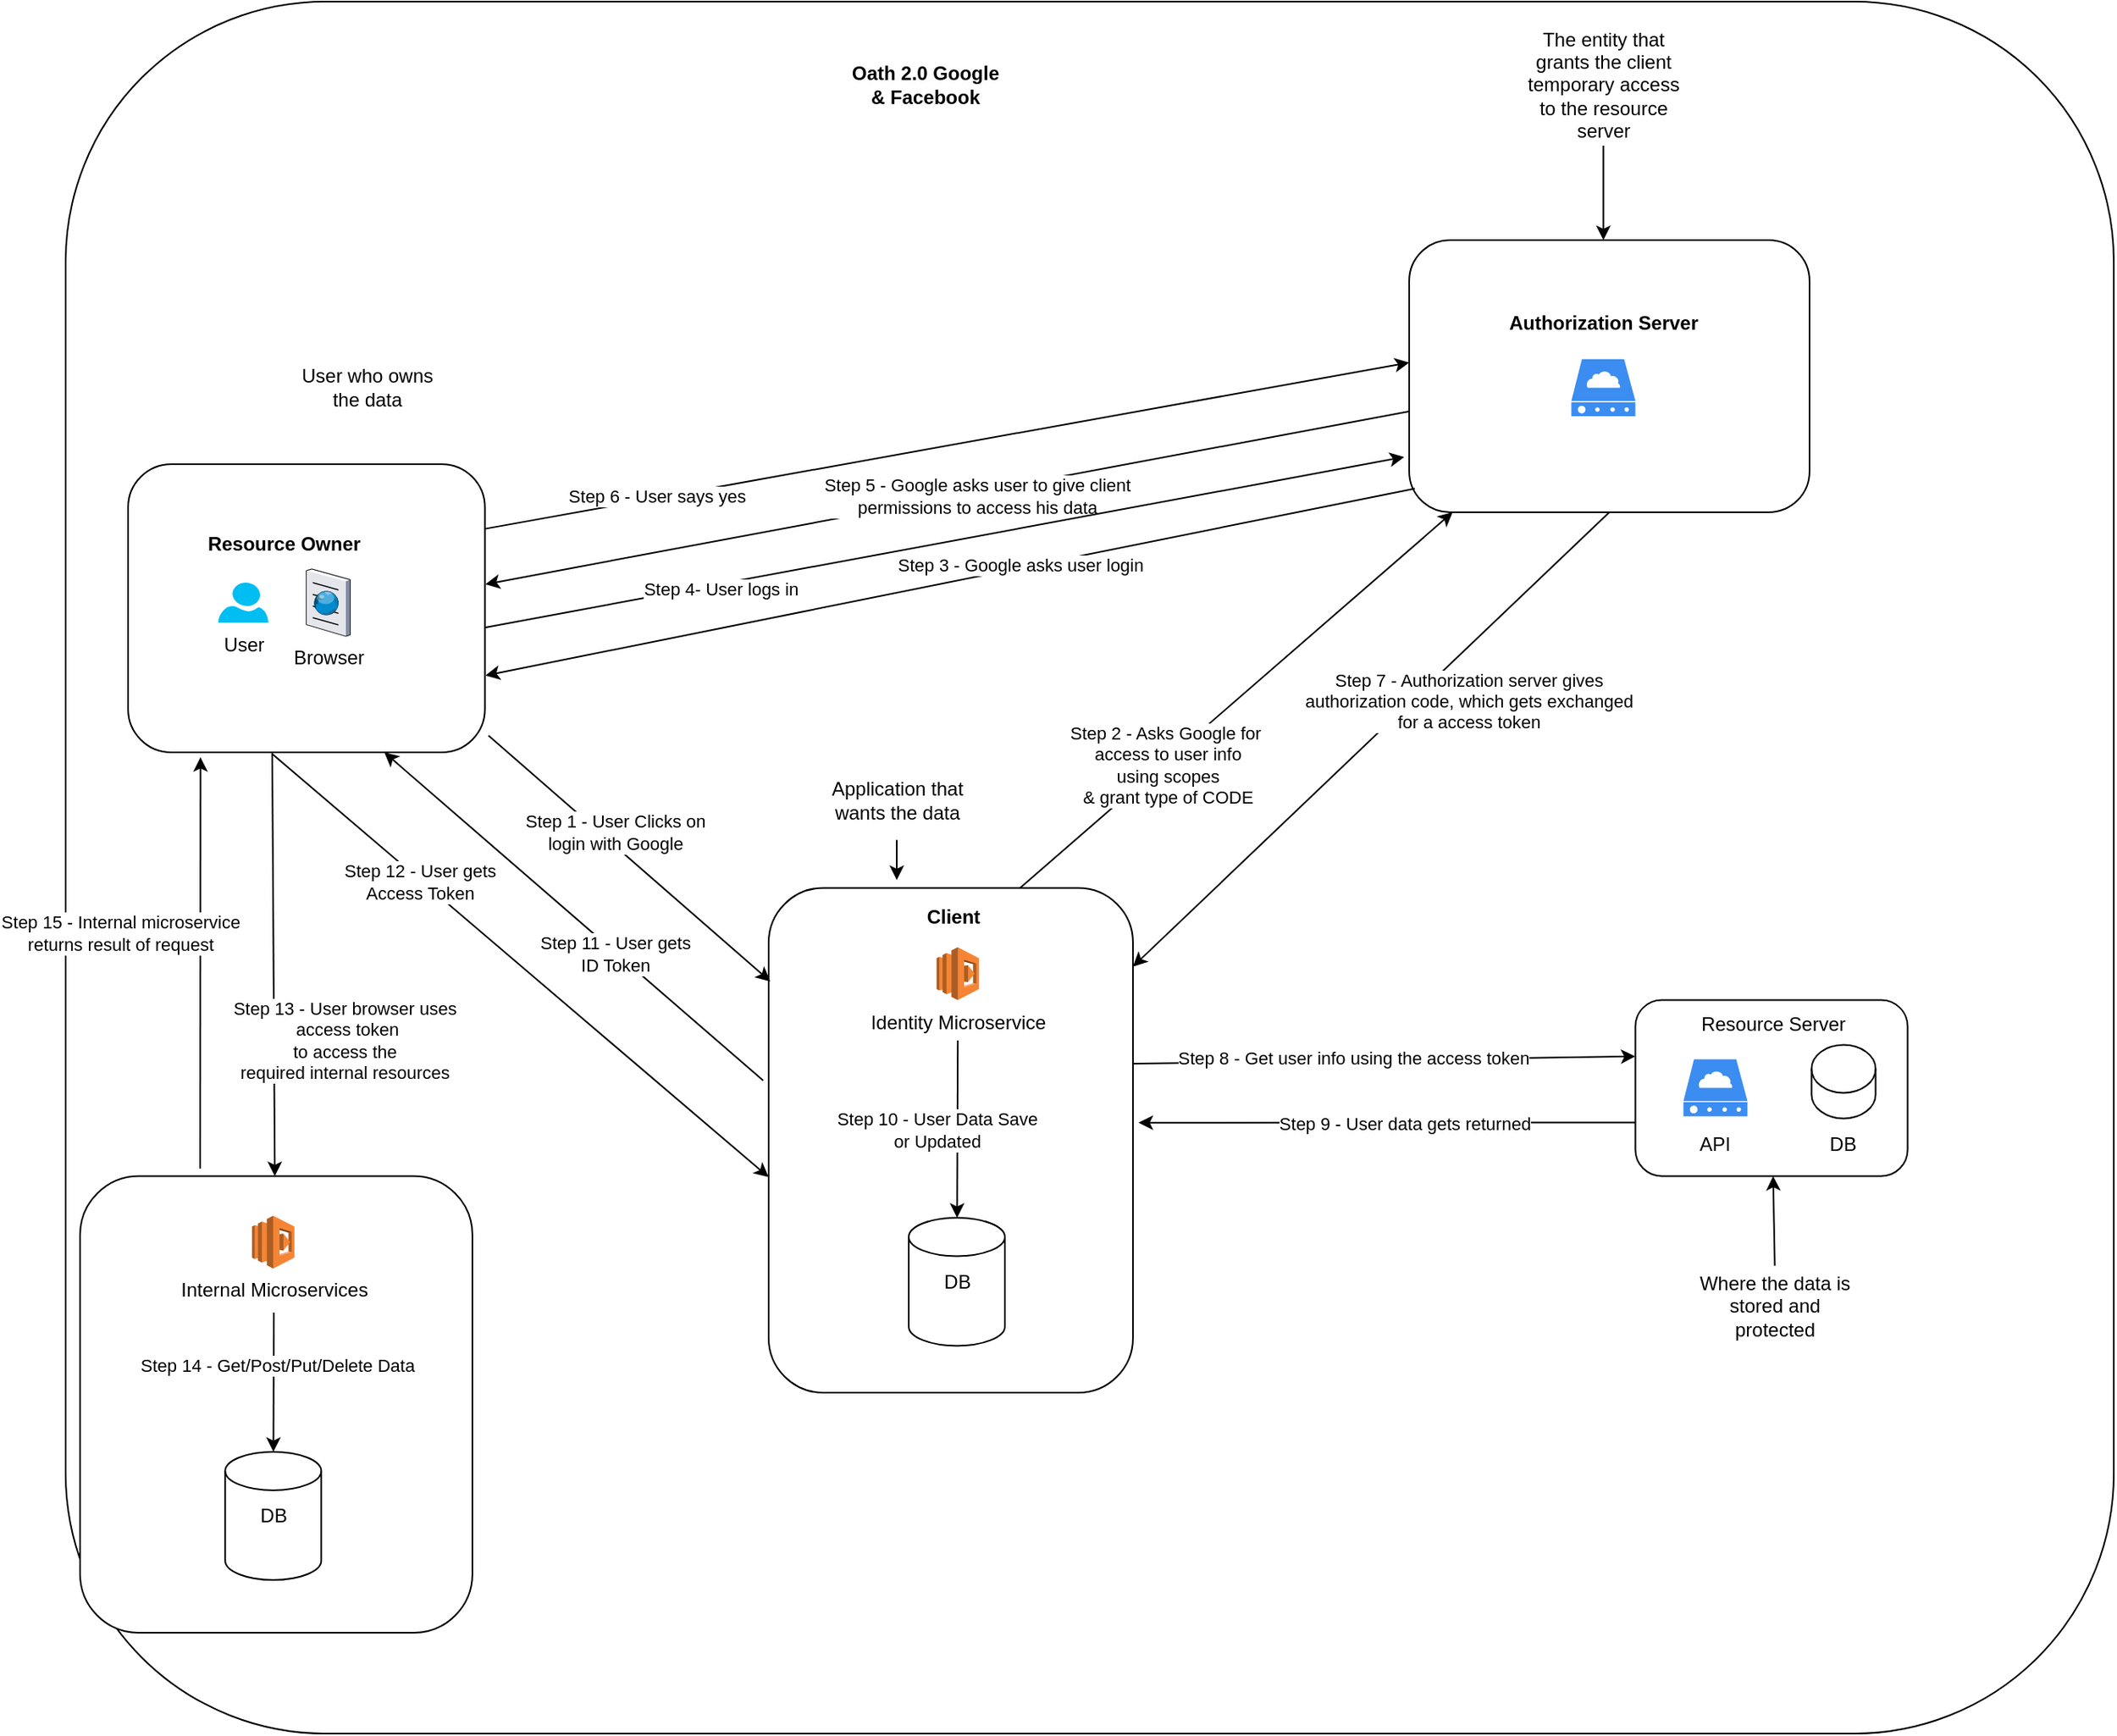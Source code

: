 <mxfile version="13.1.3">
    <diagram id="pUXx-3Z7_ycYUZh1yO9O" name="Page-1">
        <mxGraphModel dx="1046" dy="336" grid="1" gridSize="10" guides="1" tooltips="1" connect="1" arrows="1" fold="1" page="1" pageScale="1" pageWidth="827" pageHeight="1169" math="0" shadow="0">
            <root>
                <mxCell id="0"/>
                <mxCell id="1" parent="0"/>
                <mxCell id="8q8ekwE0IZedJlm-Vp6M-202" value="" style="rounded=1;whiteSpace=wrap;html=1;fillColor=#FFFFFF;" parent="1" vertex="1">
                    <mxGeometry x="210" y="50" width="1279" height="1082" as="geometry"/>
                </mxCell>
                <mxCell id="8q8ekwE0IZedJlm-Vp6M-109" value="" style="rounded=1;whiteSpace=wrap;html=1;fillColor=#FFFFFF;" parent="1" vertex="1">
                    <mxGeometry x="249" y="339" width="222.82" height="180" as="geometry"/>
                </mxCell>
                <mxCell id="8q8ekwE0IZedJlm-Vp6M-103" value="Oath 2.0 Google &amp;amp; Facebook" style="text;html=1;strokeColor=none;fillColor=none;align=center;verticalAlign=middle;whiteSpace=wrap;rounded=0;fontStyle=1" parent="1" vertex="1">
                    <mxGeometry x="696.5" y="92" width="100" height="20" as="geometry"/>
                </mxCell>
                <mxCell id="8q8ekwE0IZedJlm-Vp6M-105" value="Resource Owner" style="text;html=1;strokeColor=none;fillColor=none;align=center;verticalAlign=middle;whiteSpace=wrap;rounded=0;fontStyle=1" parent="1" vertex="1">
                    <mxGeometry x="289" y="379" width="115" height="20" as="geometry"/>
                </mxCell>
                <mxCell id="8q8ekwE0IZedJlm-Vp6M-110" value="" style="rounded=1;whiteSpace=wrap;html=1;fillColor=#FFFFFF;" parent="1" vertex="1">
                    <mxGeometry x="649" y="603.72" width="227.5" height="315.28" as="geometry"/>
                </mxCell>
                <mxCell id="8q8ekwE0IZedJlm-Vp6M-112" value="" style="rounded=1;whiteSpace=wrap;html=1;fillColor=#FFFFFF;" parent="1" vertex="1">
                    <mxGeometry x="1190.25" y="673.72" width="170" height="110" as="geometry"/>
                </mxCell>
                <mxCell id="8q8ekwE0IZedJlm-Vp6M-114" value="User" style="verticalLabelPosition=bottom;html=1;verticalAlign=top;align=center;strokeColor=none;fillColor=#00BEF2;shape=mxgraph.azure.user;" parent="1" vertex="1">
                    <mxGeometry x="305.25" y="412.97" width="31.25" height="25" as="geometry"/>
                </mxCell>
                <mxCell id="8q8ekwE0IZedJlm-Vp6M-120" value="Identity Microservice" style="outlineConnect=0;dashed=0;verticalLabelPosition=bottom;verticalAlign=top;align=center;html=1;shape=mxgraph.aws3.lambda;fillColor=#F58534;gradientColor=none;" parent="1" vertex="1">
                    <mxGeometry x="753.87" y="640.72" width="26.5" height="33" as="geometry"/>
                </mxCell>
                <mxCell id="8q8ekwE0IZedJlm-Vp6M-124" value="Client" style="text;html=1;strokeColor=none;fillColor=none;align=center;verticalAlign=middle;whiteSpace=wrap;rounded=0;fontStyle=1" parent="1" vertex="1">
                    <mxGeometry x="707.25" y="611.72" width="115" height="20" as="geometry"/>
                </mxCell>
                <mxCell id="8q8ekwE0IZedJlm-Vp6M-125" value="Resource Server" style="text;html=1;strokeColor=none;fillColor=none;align=center;verticalAlign=middle;whiteSpace=wrap;rounded=0;" parent="1" vertex="1">
                    <mxGeometry x="1219.25" y="678.72" width="115" height="20" as="geometry"/>
                </mxCell>
                <mxCell id="8q8ekwE0IZedJlm-Vp6M-126" value="" style="html=1;aspect=fixed;strokeColor=none;shadow=0;align=center;verticalAlign=top;fillColor=#3B8DF1;shape=mxgraph.gcp2.cloud_server" parent="1" vertex="1">
                    <mxGeometry x="1220.25" y="710.72" width="40" height="35.6" as="geometry"/>
                </mxCell>
                <mxCell id="8q8ekwE0IZedJlm-Vp6M-127" value="API" style="text;html=1;strokeColor=none;fillColor=none;align=center;verticalAlign=middle;whiteSpace=wrap;rounded=0;" parent="1" vertex="1">
                    <mxGeometry x="1220.25" y="754.22" width="40" height="20" as="geometry"/>
                </mxCell>
                <mxCell id="8q8ekwE0IZedJlm-Vp6M-128" value="" style="shape=cylinder2;whiteSpace=wrap;html=1;boundedLbl=1;backgroundOutline=1;size=15;fillColor=#FFFFFF;" parent="1" vertex="1">
                    <mxGeometry x="1300.25" y="701.72" width="40" height="46" as="geometry"/>
                </mxCell>
                <mxCell id="8q8ekwE0IZedJlm-Vp6M-129" value="DB" style="text;html=1;strokeColor=none;fillColor=none;align=center;verticalAlign=middle;whiteSpace=wrap;rounded=0;" parent="1" vertex="1">
                    <mxGeometry x="1300.25" y="754.22" width="40" height="20" as="geometry"/>
                </mxCell>
                <mxCell id="8q8ekwE0IZedJlm-Vp6M-130" value="User who owns the data" style="text;html=1;strokeColor=none;fillColor=none;align=center;verticalAlign=middle;whiteSpace=wrap;rounded=0;" parent="1" vertex="1">
                    <mxGeometry x="349" y="265.7" width="98.75" height="50" as="geometry"/>
                </mxCell>
                <mxCell id="8q8ekwE0IZedJlm-Vp6M-131" value="" style="endArrow=classic;html=1;entryX=0.5;entryY=0;entryDx=0;entryDy=0;" parent="1" edge="1">
                    <mxGeometry width="50" height="50" relative="1" as="geometry">
                        <mxPoint x="345.315" y="326.7" as="sourcePoint"/>
                        <mxPoint x="345.315" y="326.7" as="targetPoint"/>
                    </mxGeometry>
                </mxCell>
                <mxCell id="8q8ekwE0IZedJlm-Vp6M-132" value="Application that wants the data" style="text;html=1;strokeColor=none;fillColor=none;align=center;verticalAlign=middle;whiteSpace=wrap;rounded=0;" parent="1" vertex="1">
                    <mxGeometry x="679.63" y="523.7" width="98.75" height="50" as="geometry"/>
                </mxCell>
                <mxCell id="8q8ekwE0IZedJlm-Vp6M-133" value="" style="endArrow=classic;html=1;entryX=0.5;entryY=0;entryDx=0;entryDy=0;" parent="1" source="8q8ekwE0IZedJlm-Vp6M-132" edge="1">
                    <mxGeometry width="50" height="50" relative="1" as="geometry">
                        <mxPoint x="728.38" y="599.7" as="sourcePoint"/>
                        <mxPoint x="729.01" y="598.72" as="targetPoint"/>
                    </mxGeometry>
                </mxCell>
                <mxCell id="8q8ekwE0IZedJlm-Vp6M-134" value="Where the data is stored and protected" style="text;html=1;strokeColor=none;fillColor=none;align=center;verticalAlign=middle;whiteSpace=wrap;rounded=0;" parent="1" vertex="1">
                    <mxGeometry x="1228.38" y="839.72" width="98.75" height="50" as="geometry"/>
                </mxCell>
                <mxCell id="8q8ekwE0IZedJlm-Vp6M-135" value="" style="endArrow=classic;html=1;" parent="1" source="8q8ekwE0IZedJlm-Vp6M-134" target="8q8ekwE0IZedJlm-Vp6M-112" edge="1">
                    <mxGeometry width="50" height="50" relative="1" as="geometry">
                        <mxPoint x="565.876" y="629.72" as="sourcePoint"/>
                        <mxPoint x="565.88" y="688.74" as="targetPoint"/>
                    </mxGeometry>
                </mxCell>
                <mxCell id="8q8ekwE0IZedJlm-Vp6M-136" value="" style="rounded=1;whiteSpace=wrap;html=1;fillColor=#FFFFFF;" parent="1" vertex="1">
                    <mxGeometry x="1049" y="199" width="250" height="170" as="geometry"/>
                </mxCell>
                <mxCell id="8q8ekwE0IZedJlm-Vp6M-137" value="Authorization Server" style="text;html=1;strokeColor=none;fillColor=none;align=center;verticalAlign=middle;whiteSpace=wrap;rounded=0;fontStyle=1" parent="1" vertex="1">
                    <mxGeometry x="1109" y="241.22" width="122.5" height="20" as="geometry"/>
                </mxCell>
                <mxCell id="8q8ekwE0IZedJlm-Vp6M-140" value="The entity that grants the client temporary access to the resource server" style="text;html=1;strokeColor=none;fillColor=none;align=center;verticalAlign=middle;whiteSpace=wrap;rounded=0;" parent="1" vertex="1">
                    <mxGeometry x="1120.88" y="64.02" width="98.75" height="75.96" as="geometry"/>
                </mxCell>
                <mxCell id="8q8ekwE0IZedJlm-Vp6M-141" value="" style="endArrow=classic;html=1;entryX=0.5;entryY=0;entryDx=0;entryDy=0;" parent="1" source="8q8ekwE0IZedJlm-Vp6M-140" edge="1">
                    <mxGeometry width="50" height="50" relative="1" as="geometry">
                        <mxPoint x="1169.63" y="199.98" as="sourcePoint"/>
                        <mxPoint x="1170.26" y="199" as="targetPoint"/>
                    </mxGeometry>
                </mxCell>
                <mxCell id="8q8ekwE0IZedJlm-Vp6M-145" value="" style="html=1;aspect=fixed;strokeColor=none;shadow=0;align=center;verticalAlign=top;fillColor=#3B8DF1;shape=mxgraph.gcp2.cloud_server" parent="1" vertex="1">
                    <mxGeometry x="1150.25" y="273.4" width="40" height="35.6" as="geometry"/>
                </mxCell>
                <mxCell id="8q8ekwE0IZedJlm-Vp6M-147" value="" style="endArrow=classic;html=1;entryX=1;entryY=0.75;entryDx=0;entryDy=0;exitX=0.014;exitY=0.913;exitDx=0;exitDy=0;exitPerimeter=0;" parent="1" source="8q8ekwE0IZedJlm-Vp6M-136" edge="1">
                    <mxGeometry width="50" height="50" relative="1" as="geometry">
                        <mxPoint x="1049" y="309.019" as="sourcePoint"/>
                        <mxPoint x="472.13" y="471" as="targetPoint"/>
                    </mxGeometry>
                </mxCell>
                <mxCell id="8q8ekwE0IZedJlm-Vp6M-148" value="Step 3 - Google asks user login" style="edgeLabel;html=1;align=center;verticalAlign=middle;resizable=0;points=[];" parent="8q8ekwE0IZedJlm-Vp6M-147" vertex="1" connectable="0">
                    <mxGeometry x="-0.152" y="-2" relative="1" as="geometry">
                        <mxPoint as="offset"/>
                    </mxGeometry>
                </mxCell>
                <mxCell id="8q8ekwE0IZedJlm-Vp6M-149" value="" style="endArrow=classic;html=1;exitX=1.006;exitY=0.934;exitDx=0;exitDy=0;exitPerimeter=0;" parent="1" edge="1">
                    <mxGeometry width="50" height="50" relative="1" as="geometry">
                        <mxPoint x="474.037" y="508.473" as="sourcePoint"/>
                        <mxPoint x="650" y="662.069" as="targetPoint"/>
                    </mxGeometry>
                </mxCell>
                <mxCell id="8q8ekwE0IZedJlm-Vp6M-158" value="Step 1 - User Clicks on &lt;br&gt;login with Google" style="edgeLabel;html=1;align=center;verticalAlign=middle;resizable=0;points=[];" parent="8q8ekwE0IZedJlm-Vp6M-149" vertex="1" connectable="0">
                    <mxGeometry x="-0.324" relative="1" as="geometry">
                        <mxPoint x="19.61" y="7.9" as="offset"/>
                    </mxGeometry>
                </mxCell>
                <mxCell id="8q8ekwE0IZedJlm-Vp6M-150" value="" style="endArrow=classic;html=1;exitX=0;exitY=0.5;exitDx=0;exitDy=0;entryX=1;entryY=0.25;entryDx=0;entryDy=0;" parent="1" edge="1">
                    <mxGeometry width="50" height="50" relative="1" as="geometry">
                        <mxPoint x="1049" y="306" as="sourcePoint"/>
                        <mxPoint x="472.13" y="414" as="targetPoint"/>
                    </mxGeometry>
                </mxCell>
                <mxCell id="8q8ekwE0IZedJlm-Vp6M-151" value="Step 5 - Google asks user to give client &lt;br&gt;permissions to access his data" style="edgeLabel;html=1;align=center;verticalAlign=middle;resizable=0;points=[];" parent="8q8ekwE0IZedJlm-Vp6M-150" vertex="1" connectable="0">
                    <mxGeometry x="-0.152" y="-2" relative="1" as="geometry">
                        <mxPoint x="-24.88" y="9.14" as="offset"/>
                    </mxGeometry>
                </mxCell>
                <mxCell id="8q8ekwE0IZedJlm-Vp6M-152" value="" style="endArrow=classic;html=1;exitX=0.5;exitY=1;exitDx=0;exitDy=0;" parent="1" source="8q8ekwE0IZedJlm-Vp6M-136" target="8q8ekwE0IZedJlm-Vp6M-110" edge="1">
                    <mxGeometry width="50" height="50" relative="1" as="geometry">
                        <mxPoint x="1211.999" y="369" as="sourcePoint"/>
                        <mxPoint x="1039" y="543.02" as="targetPoint"/>
                    </mxGeometry>
                </mxCell>
                <mxCell id="8q8ekwE0IZedJlm-Vp6M-153" value="Step 7 - Authorization server gives &lt;br&gt;authorization code, which gets exchanged &lt;br&gt;for a access token" style="edgeLabel;html=1;align=center;verticalAlign=middle;resizable=0;points=[];" parent="8q8ekwE0IZedJlm-Vp6M-152" vertex="1" connectable="0">
                    <mxGeometry x="-0.152" y="-2" relative="1" as="geometry">
                        <mxPoint x="39.31" y="-0.8" as="offset"/>
                    </mxGeometry>
                </mxCell>
                <mxCell id="8q8ekwE0IZedJlm-Vp6M-156" value="" style="endArrow=classic;html=1;exitX=1;exitY=0.5;exitDx=0;exitDy=0;entryX=0;entryY=0.75;entryDx=0;entryDy=0;" parent="1" edge="1">
                    <mxGeometry width="50" height="50" relative="1" as="geometry">
                        <mxPoint x="472.13" y="441" as="sourcePoint"/>
                        <mxPoint x="1045.87" y="334.51" as="targetPoint"/>
                    </mxGeometry>
                </mxCell>
                <mxCell id="8q8ekwE0IZedJlm-Vp6M-157" value="Step 4- User logs in" style="edgeLabel;html=1;align=center;verticalAlign=middle;resizable=0;points=[];" parent="8q8ekwE0IZedJlm-Vp6M-156" vertex="1" connectable="0">
                    <mxGeometry x="-0.152" y="-2" relative="1" as="geometry">
                        <mxPoint x="-97.06" y="19.04" as="offset"/>
                    </mxGeometry>
                </mxCell>
                <mxCell id="8q8ekwE0IZedJlm-Vp6M-160" value="" style="endArrow=classic;html=1;" parent="1" edge="1">
                    <mxGeometry width="50" height="50" relative="1" as="geometry">
                        <mxPoint x="472.13" y="379.32" as="sourcePoint"/>
                        <mxPoint x="1049" y="275.497" as="targetPoint"/>
                    </mxGeometry>
                </mxCell>
                <mxCell id="8q8ekwE0IZedJlm-Vp6M-161" value="Step 6 - User says yes" style="edgeLabel;html=1;align=center;verticalAlign=middle;resizable=0;points=[];" parent="8q8ekwE0IZedJlm-Vp6M-160" vertex="1" connectable="0">
                    <mxGeometry x="-0.152" y="-2" relative="1" as="geometry">
                        <mxPoint x="-138.55" y="21.82" as="offset"/>
                    </mxGeometry>
                </mxCell>
                <mxCell id="8q8ekwE0IZedJlm-Vp6M-168" value="DB" style="shape=cylinder2;whiteSpace=wrap;html=1;boundedLbl=1;backgroundOutline=1;size=11.985;fillColor=#FFFFFF;" parent="1" vertex="1">
                    <mxGeometry x="736.5" y="809.72" width="60" height="80" as="geometry"/>
                </mxCell>
                <mxCell id="8q8ekwE0IZedJlm-Vp6M-169" value="" style="endArrow=classic;html=1;" parent="1" target="8q8ekwE0IZedJlm-Vp6M-168" edge="1">
                    <mxGeometry width="50" height="50" relative="1" as="geometry">
                        <mxPoint x="767.12" y="699" as="sourcePoint"/>
                        <mxPoint x="564.62" y="779.7" as="targetPoint"/>
                    </mxGeometry>
                </mxCell>
                <mxCell id="8q8ekwE0IZedJlm-Vp6M-180" value="Step 10 - User Data Save &lt;br&gt;or Updated" style="edgeLabel;html=1;align=center;verticalAlign=middle;resizable=0;points=[];" parent="8q8ekwE0IZedJlm-Vp6M-169" vertex="1" connectable="0">
                    <mxGeometry x="-0.419" y="-4" relative="1" as="geometry">
                        <mxPoint x="-9.12" y="23.47" as="offset"/>
                    </mxGeometry>
                </mxCell>
                <mxCell id="8q8ekwE0IZedJlm-Vp6M-170" value="" style="endArrow=classic;html=1;exitX=0.69;exitY=0;exitDx=0;exitDy=0;exitPerimeter=0;" parent="1" source="8q8ekwE0IZedJlm-Vp6M-110" target="8q8ekwE0IZedJlm-Vp6M-136" edge="1">
                    <mxGeometry width="50" height="50" relative="1" as="geometry">
                        <mxPoint x="869" y="559" as="sourcePoint"/>
                        <mxPoint x="919" y="509" as="targetPoint"/>
                    </mxGeometry>
                </mxCell>
                <mxCell id="8q8ekwE0IZedJlm-Vp6M-171" value="Step 2 - Asks Google for&amp;nbsp;&lt;br&gt;access to user info&lt;br&gt;using scopes&lt;br&gt;&amp;amp; grant type of CODE" style="edgeLabel;html=1;align=center;verticalAlign=middle;resizable=0;points=[];" parent="8q8ekwE0IZedJlm-Vp6M-170" vertex="1" connectable="0">
                    <mxGeometry x="-0.331" y="-2" relative="1" as="geometry">
                        <mxPoint as="offset"/>
                    </mxGeometry>
                </mxCell>
                <mxCell id="8q8ekwE0IZedJlm-Vp6M-173" value="" style="endArrow=classic;html=1;" parent="1" edge="1">
                    <mxGeometry width="50" height="50" relative="1" as="geometry">
                        <mxPoint x="876.5" y="713.537" as="sourcePoint"/>
                        <mxPoint x="1190.25" y="708.96" as="targetPoint"/>
                    </mxGeometry>
                </mxCell>
                <mxCell id="8q8ekwE0IZedJlm-Vp6M-174" value="Step 8 - Get user info using the access token" style="edgeLabel;html=1;align=center;verticalAlign=middle;resizable=0;points=[];" parent="8q8ekwE0IZedJlm-Vp6M-173" vertex="1" connectable="0">
                    <mxGeometry x="-0.128" y="3" relative="1" as="geometry">
                        <mxPoint y="1" as="offset"/>
                    </mxGeometry>
                </mxCell>
                <mxCell id="8q8ekwE0IZedJlm-Vp6M-175" value="" style="endArrow=classic;html=1;exitX=0;exitY=0.25;exitDx=0;exitDy=0;entryX=1.014;entryY=0.368;entryDx=0;entryDy=0;entryPerimeter=0;" parent="1" edge="1">
                    <mxGeometry width="50" height="50" relative="1" as="geometry">
                        <mxPoint x="1190.25" y="750.22" as="sourcePoint"/>
                        <mxPoint x="880" y="750.343" as="targetPoint"/>
                    </mxGeometry>
                </mxCell>
                <mxCell id="8q8ekwE0IZedJlm-Vp6M-176" value="Step 9 - User data gets returned" style="edgeLabel;html=1;align=center;verticalAlign=middle;resizable=0;points=[];" parent="8q8ekwE0IZedJlm-Vp6M-175" vertex="1" connectable="0">
                    <mxGeometry x="-0.128" y="3" relative="1" as="geometry">
                        <mxPoint x="-8.96" y="-2.55" as="offset"/>
                    </mxGeometry>
                </mxCell>
                <mxCell id="8q8ekwE0IZedJlm-Vp6M-177" value="Browser" style="verticalLabelPosition=bottom;aspect=fixed;html=1;verticalAlign=top;strokeColor=none;align=center;outlineConnect=0;shape=mxgraph.citrix.browser;fillColor=#FFFFFF;" parent="1" vertex="1">
                    <mxGeometry x="360.25" y="404.49" width="27.5" height="41.97" as="geometry"/>
                </mxCell>
                <mxCell id="8q8ekwE0IZedJlm-Vp6M-181" value="" style="endArrow=classic;html=1;exitX=-0.015;exitY=0.426;exitDx=0;exitDy=0;exitPerimeter=0;" parent="1" edge="1">
                    <mxGeometry width="50" height="50" relative="1" as="geometry">
                        <mxPoint x="645.587" y="724.029" as="sourcePoint"/>
                        <mxPoint x="409" y="519" as="targetPoint"/>
                    </mxGeometry>
                </mxCell>
                <mxCell id="8q8ekwE0IZedJlm-Vp6M-182" value="Step 11 - User gets &lt;br&gt;ID Token" style="edgeLabel;html=1;align=center;verticalAlign=middle;resizable=0;points=[];" parent="8q8ekwE0IZedJlm-Vp6M-181" vertex="1" connectable="0">
                    <mxGeometry x="-0.324" relative="1" as="geometry">
                        <mxPoint x="-12.49" y="-9.69" as="offset"/>
                    </mxGeometry>
                </mxCell>
                <mxCell id="8q8ekwE0IZedJlm-Vp6M-183" value="" style="rounded=1;whiteSpace=wrap;html=1;fillColor=#FFFFFF;" parent="1" vertex="1">
                    <mxGeometry x="219" y="783.72" width="245" height="285.28" as="geometry"/>
                </mxCell>
                <mxCell id="8q8ekwE0IZedJlm-Vp6M-184" value="" style="endArrow=classic;html=1;entryX=0;entryY=0.573;entryDx=0;entryDy=0;entryPerimeter=0;" parent="1" target="8q8ekwE0IZedJlm-Vp6M-110" edge="1">
                    <mxGeometry width="50" height="50" relative="1" as="geometry">
                        <mxPoint x="339" y="520" as="sourcePoint"/>
                        <mxPoint x="419" y="529" as="targetPoint"/>
                    </mxGeometry>
                </mxCell>
                <mxCell id="8q8ekwE0IZedJlm-Vp6M-185" value="Step 12 - User gets &lt;br&gt;Access Token" style="edgeLabel;html=1;align=center;verticalAlign=middle;resizable=0;points=[];" parent="8q8ekwE0IZedJlm-Vp6M-184" vertex="1" connectable="0">
                    <mxGeometry x="-0.324" relative="1" as="geometry">
                        <mxPoint x="-12.49" y="-9.69" as="offset"/>
                    </mxGeometry>
                </mxCell>
                <mxCell id="8q8ekwE0IZedJlm-Vp6M-191" value="Internal Microservices" style="outlineConnect=0;dashed=0;verticalLabelPosition=bottom;verticalAlign=top;align=center;html=1;shape=mxgraph.aws3.lambda;fillColor=#F58534;gradientColor=none;" parent="1" vertex="1">
                    <mxGeometry x="326.37" y="808.44" width="26.5" height="33" as="geometry"/>
                </mxCell>
                <mxCell id="8q8ekwE0IZedJlm-Vp6M-192" value="DB" style="shape=cylinder2;whiteSpace=wrap;html=1;boundedLbl=1;backgroundOutline=1;size=11.985;fillColor=#FFFFFF;" parent="1" vertex="1">
                    <mxGeometry x="309.62" y="956" width="60" height="80" as="geometry"/>
                </mxCell>
                <mxCell id="8q8ekwE0IZedJlm-Vp6M-193" value="" style="endArrow=classic;html=1;" parent="1" target="8q8ekwE0IZedJlm-Vp6M-192" edge="1">
                    <mxGeometry width="50" height="50" relative="1" as="geometry">
                        <mxPoint x="340" y="869" as="sourcePoint"/>
                        <mxPoint x="137.12" y="999.7" as="targetPoint"/>
                    </mxGeometry>
                </mxCell>
                <mxCell id="8q8ekwE0IZedJlm-Vp6M-201" value="Step 14 - Get/Post/Put/Delete Data" style="edgeLabel;html=1;align=center;verticalAlign=middle;resizable=0;points=[];" parent="8q8ekwE0IZedJlm-Vp6M-193" vertex="1" connectable="0">
                    <mxGeometry x="-0.249" y="2" relative="1" as="geometry">
                        <mxPoint as="offset"/>
                    </mxGeometry>
                </mxCell>
                <mxCell id="8q8ekwE0IZedJlm-Vp6M-197" value="" style="endArrow=classic;html=1;" parent="1" target="8q8ekwE0IZedJlm-Vp6M-183" edge="1">
                    <mxGeometry width="50" height="50" relative="1" as="geometry">
                        <mxPoint x="339" y="519" as="sourcePoint"/>
                        <mxPoint x="659" y="794.375" as="targetPoint"/>
                    </mxGeometry>
                </mxCell>
                <mxCell id="8q8ekwE0IZedJlm-Vp6M-198" value="Step 13 - User browser uses&lt;br&gt;&amp;nbsp;access token&lt;br&gt;to access the &lt;br&gt;required internal resources" style="edgeLabel;html=1;align=center;verticalAlign=middle;resizable=0;points=[];" parent="8q8ekwE0IZedJlm-Vp6M-197" vertex="1" connectable="0">
                    <mxGeometry x="-0.324" relative="1" as="geometry">
                        <mxPoint x="44.41" y="90.56" as="offset"/>
                    </mxGeometry>
                </mxCell>
                <mxCell id="8q8ekwE0IZedJlm-Vp6M-199" value="" style="endArrow=classic;html=1;entryX=0.203;entryY=1.017;entryDx=0;entryDy=0;entryPerimeter=0;" parent="1" target="8q8ekwE0IZedJlm-Vp6M-109" edge="1">
                    <mxGeometry width="50" height="50" relative="1" as="geometry">
                        <mxPoint x="294" y="779" as="sourcePoint"/>
                        <mxPoint x="39" y="619" as="targetPoint"/>
                    </mxGeometry>
                </mxCell>
                <mxCell id="8q8ekwE0IZedJlm-Vp6M-200" value="Step 15 - Internal microservice&lt;br&gt;returns result of request" style="edgeLabel;html=1;align=center;verticalAlign=middle;resizable=0;points=[];" parent="8q8ekwE0IZedJlm-Vp6M-199" vertex="1" connectable="0">
                    <mxGeometry x="-0.324" relative="1" as="geometry">
                        <mxPoint x="-50.08" y="-60.61" as="offset"/>
                    </mxGeometry>
                </mxCell>
            </root>
        </mxGraphModel>
    </diagram>
</mxfile>